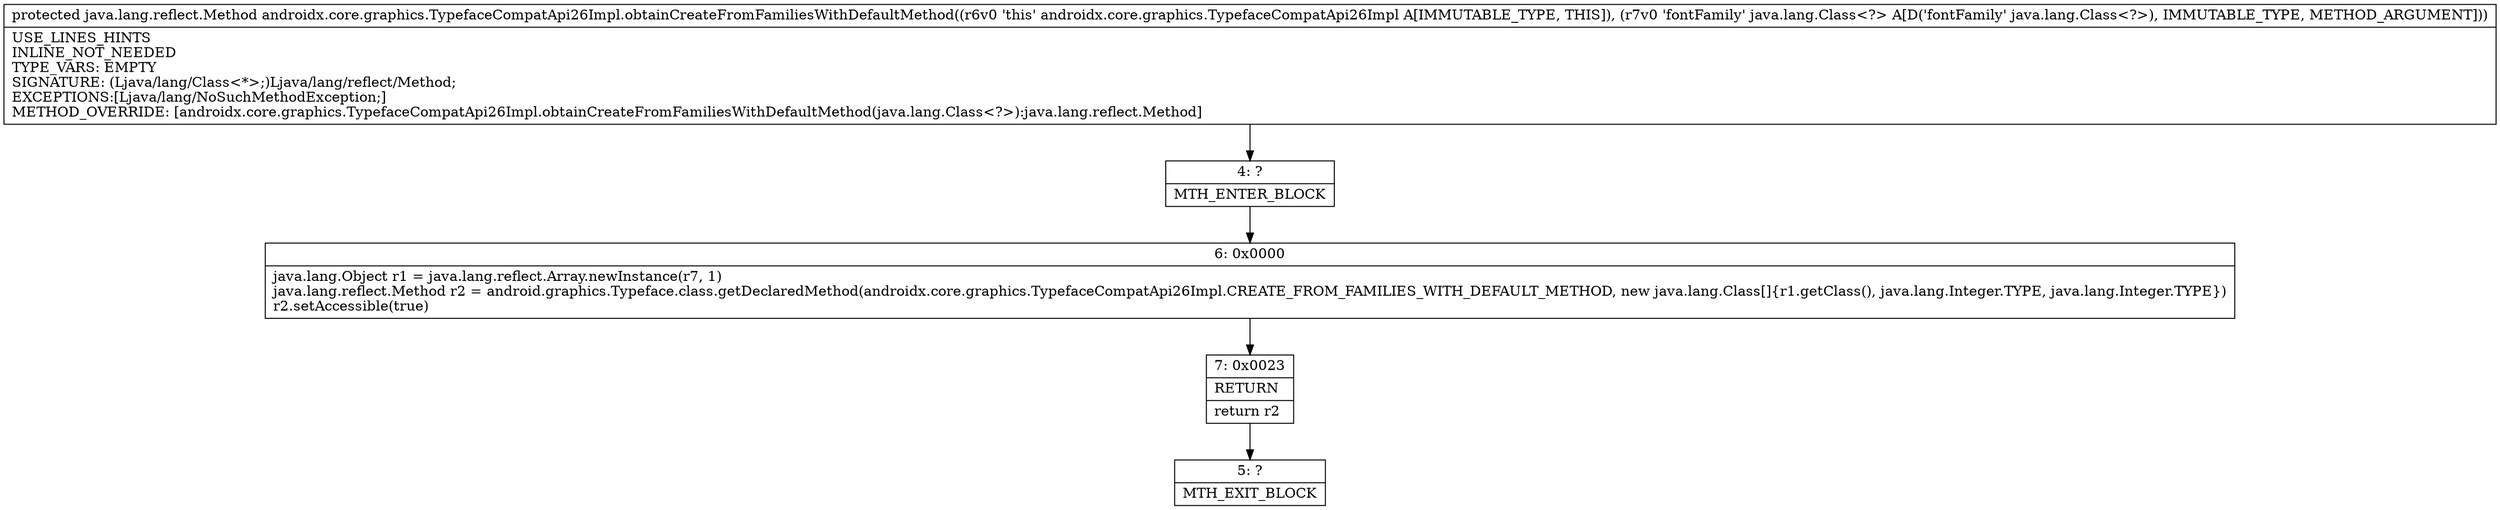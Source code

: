 digraph "CFG forandroidx.core.graphics.TypefaceCompatApi26Impl.obtainCreateFromFamiliesWithDefaultMethod(Ljava\/lang\/Class;)Ljava\/lang\/reflect\/Method;" {
Node_4 [shape=record,label="{4\:\ ?|MTH_ENTER_BLOCK\l}"];
Node_6 [shape=record,label="{6\:\ 0x0000|java.lang.Object r1 = java.lang.reflect.Array.newInstance(r7, 1)\ljava.lang.reflect.Method r2 = android.graphics.Typeface.class.getDeclaredMethod(androidx.core.graphics.TypefaceCompatApi26Impl.CREATE_FROM_FAMILIES_WITH_DEFAULT_METHOD, new java.lang.Class[]\{r1.getClass(), java.lang.Integer.TYPE, java.lang.Integer.TYPE\})\lr2.setAccessible(true)\l}"];
Node_7 [shape=record,label="{7\:\ 0x0023|RETURN\l|return r2\l}"];
Node_5 [shape=record,label="{5\:\ ?|MTH_EXIT_BLOCK\l}"];
MethodNode[shape=record,label="{protected java.lang.reflect.Method androidx.core.graphics.TypefaceCompatApi26Impl.obtainCreateFromFamiliesWithDefaultMethod((r6v0 'this' androidx.core.graphics.TypefaceCompatApi26Impl A[IMMUTABLE_TYPE, THIS]), (r7v0 'fontFamily' java.lang.Class\<?\> A[D('fontFamily' java.lang.Class\<?\>), IMMUTABLE_TYPE, METHOD_ARGUMENT]))  | USE_LINES_HINTS\lINLINE_NOT_NEEDED\lTYPE_VARS: EMPTY\lSIGNATURE: (Ljava\/lang\/Class\<*\>;)Ljava\/lang\/reflect\/Method;\lEXCEPTIONS:[Ljava\/lang\/NoSuchMethodException;]\lMETHOD_OVERRIDE: [androidx.core.graphics.TypefaceCompatApi26Impl.obtainCreateFromFamiliesWithDefaultMethod(java.lang.Class\<?\>):java.lang.reflect.Method]\l}"];
MethodNode -> Node_4;Node_4 -> Node_6;
Node_6 -> Node_7;
Node_7 -> Node_5;
}

